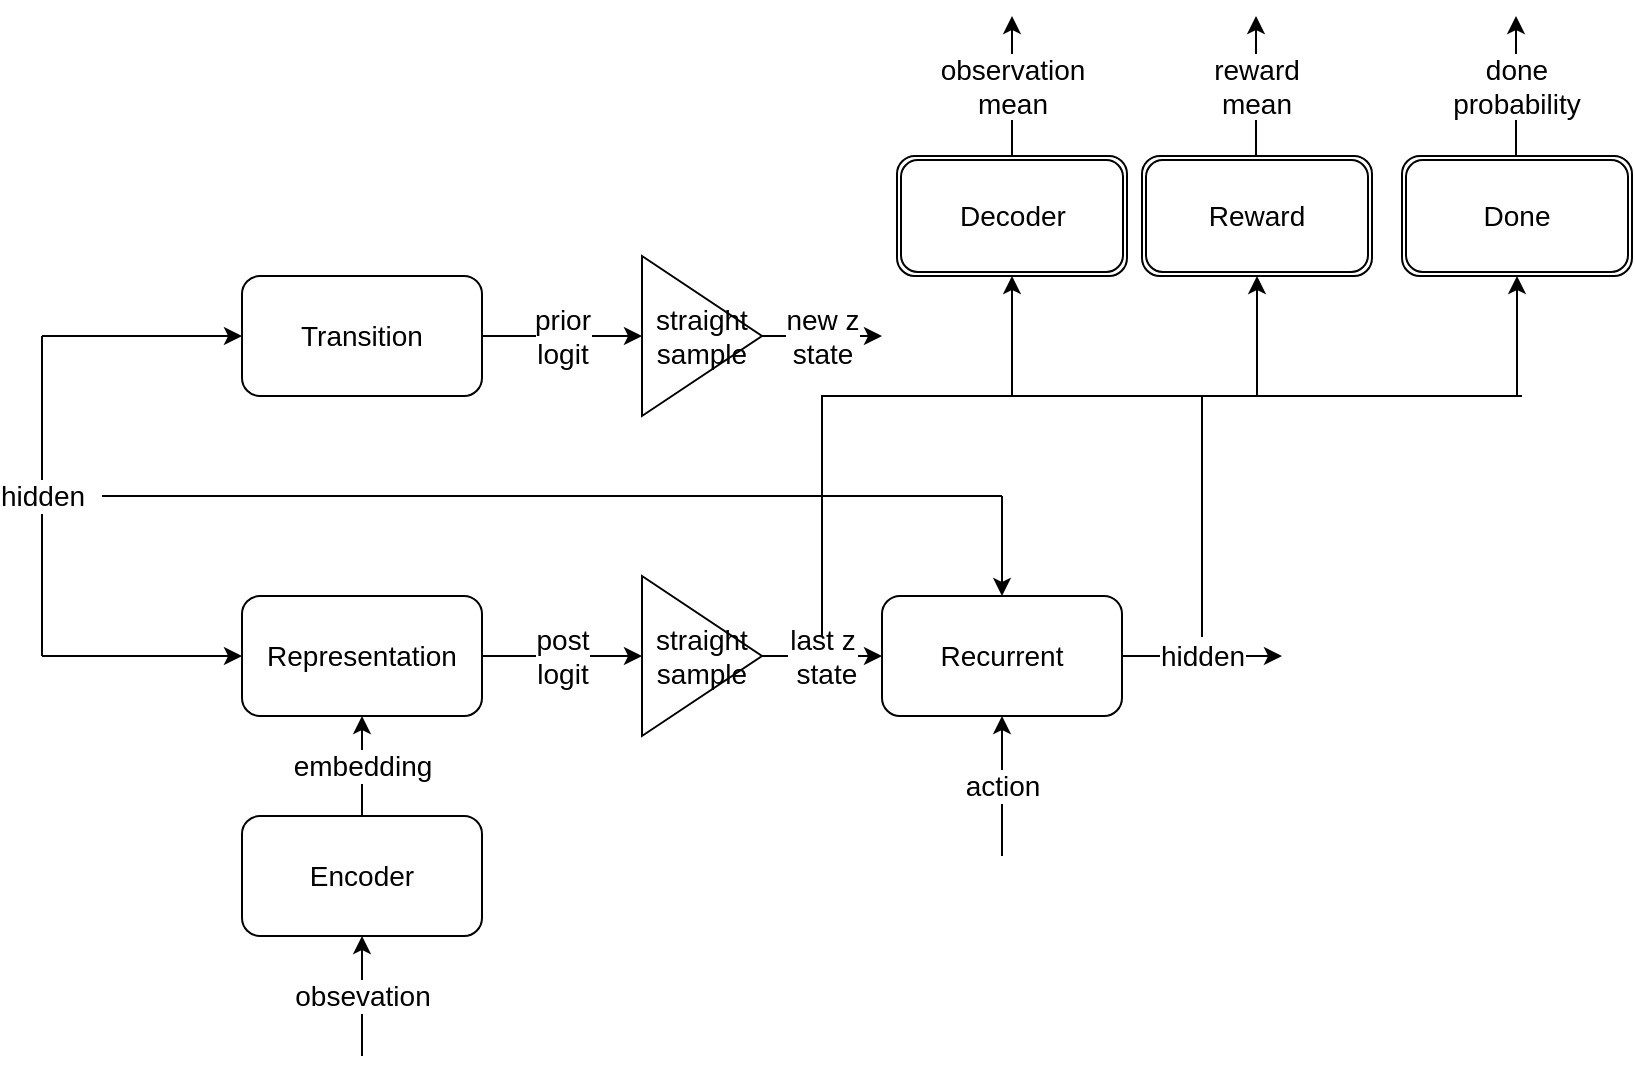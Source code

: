 <mxfile version="21.0.10" type="github">
  <diagram id="C5RBs43oDa-KdzZeNtuy" name="Page-1">
    <mxGraphModel dx="1434" dy="782" grid="1" gridSize="10" guides="1" tooltips="1" connect="1" arrows="1" fold="1" page="1" pageScale="1" pageWidth="827" pageHeight="1169" math="0" shadow="0">
      <root>
        <mxCell id="WIyWlLk6GJQsqaUBKTNV-0" />
        <mxCell id="WIyWlLk6GJQsqaUBKTNV-1" parent="WIyWlLk6GJQsqaUBKTNV-0" />
        <mxCell id="4yhjqTupCbsc9N1JeT04-1" value="&lt;div style=&quot;font-size: 14px;&quot;&gt;Transition&lt;/div&gt;" style="rounded=1;whiteSpace=wrap;html=1;fontSize=14;" vertex="1" parent="WIyWlLk6GJQsqaUBKTNV-1">
          <mxGeometry x="160" y="170" width="120" height="60" as="geometry" />
        </mxCell>
        <mxCell id="4yhjqTupCbsc9N1JeT04-2" value="" style="endArrow=classic;html=1;rounded=0;entryX=0;entryY=0.5;entryDx=0;entryDy=0;fontSize=14;" edge="1" parent="WIyWlLk6GJQsqaUBKTNV-1" target="4yhjqTupCbsc9N1JeT04-1">
          <mxGeometry width="50" height="50" relative="1" as="geometry">
            <mxPoint x="60" y="200" as="sourcePoint" />
            <mxPoint x="440" y="370" as="targetPoint" />
          </mxGeometry>
        </mxCell>
        <mxCell id="4yhjqTupCbsc9N1JeT04-3" value="&lt;div style=&quot;font-size: 14px;&quot;&gt;hidden&lt;/div&gt;" style="endArrow=none;html=1;rounded=0;fontSize=14;" edge="1" parent="WIyWlLk6GJQsqaUBKTNV-1">
          <mxGeometry width="50" height="50" relative="1" as="geometry">
            <mxPoint x="60" y="360" as="sourcePoint" />
            <mxPoint x="60" y="200" as="targetPoint" />
          </mxGeometry>
        </mxCell>
        <mxCell id="4yhjqTupCbsc9N1JeT04-4" value="" style="endArrow=classic;html=1;rounded=0;fontSize=14;" edge="1" parent="WIyWlLk6GJQsqaUBKTNV-1" target="4yhjqTupCbsc9N1JeT04-5">
          <mxGeometry width="50" height="50" relative="1" as="geometry">
            <mxPoint x="60" y="360" as="sourcePoint" />
            <mxPoint x="160" y="360" as="targetPoint" />
          </mxGeometry>
        </mxCell>
        <mxCell id="4yhjqTupCbsc9N1JeT04-5" value="Representation" style="rounded=1;whiteSpace=wrap;html=1;fontSize=14;" vertex="1" parent="WIyWlLk6GJQsqaUBKTNV-1">
          <mxGeometry x="160" y="330" width="120" height="60" as="geometry" />
        </mxCell>
        <mxCell id="4yhjqTupCbsc9N1JeT04-6" value="" style="endArrow=none;html=1;rounded=0;fontSize=14;" edge="1" parent="WIyWlLk6GJQsqaUBKTNV-1">
          <mxGeometry width="50" height="50" relative="1" as="geometry">
            <mxPoint x="90" y="280" as="sourcePoint" />
            <mxPoint x="540" y="280" as="targetPoint" />
          </mxGeometry>
        </mxCell>
        <mxCell id="4yhjqTupCbsc9N1JeT04-7" value="&lt;div style=&quot;font-size: 14px;&quot;&gt;prior&lt;/div&gt;&lt;div style=&quot;font-size: 14px;&quot;&gt;logit&lt;br style=&quot;font-size: 14px;&quot;&gt;&lt;/div&gt;" style="endArrow=classic;html=1;rounded=0;exitX=1;exitY=0.5;exitDx=0;exitDy=0;fontSize=14;" edge="1" parent="WIyWlLk6GJQsqaUBKTNV-1" source="4yhjqTupCbsc9N1JeT04-1">
          <mxGeometry width="50" height="50" relative="1" as="geometry">
            <mxPoint x="390" y="430" as="sourcePoint" />
            <mxPoint x="360" y="200" as="targetPoint" />
          </mxGeometry>
        </mxCell>
        <mxCell id="4yhjqTupCbsc9N1JeT04-9" value="embedding" style="endArrow=classic;html=1;rounded=0;entryX=0.5;entryY=1;entryDx=0;entryDy=0;fontSize=14;" edge="1" parent="WIyWlLk6GJQsqaUBKTNV-1" target="4yhjqTupCbsc9N1JeT04-5">
          <mxGeometry width="50" height="50" relative="1" as="geometry">
            <mxPoint x="220" y="440" as="sourcePoint" />
            <mxPoint x="440" y="380" as="targetPoint" />
          </mxGeometry>
        </mxCell>
        <mxCell id="4yhjqTupCbsc9N1JeT04-10" value="&lt;div style=&quot;font-size: 14px;&quot;&gt;Encoder&lt;/div&gt;" style="rounded=1;whiteSpace=wrap;html=1;fontSize=14;" vertex="1" parent="WIyWlLk6GJQsqaUBKTNV-1">
          <mxGeometry x="160" y="440" width="120" height="60" as="geometry" />
        </mxCell>
        <mxCell id="4yhjqTupCbsc9N1JeT04-11" value="obsevation" style="endArrow=classic;html=1;rounded=0;entryX=0.5;entryY=1;entryDx=0;entryDy=0;fontSize=14;" edge="1" parent="WIyWlLk6GJQsqaUBKTNV-1" target="4yhjqTupCbsc9N1JeT04-10">
          <mxGeometry width="50" height="50" relative="1" as="geometry">
            <mxPoint x="220" y="560" as="sourcePoint" />
            <mxPoint x="440" y="350" as="targetPoint" />
          </mxGeometry>
        </mxCell>
        <mxCell id="4yhjqTupCbsc9N1JeT04-12" value="&lt;div style=&quot;font-size: 14px;&quot;&gt;post &lt;br style=&quot;font-size: 14px;&quot;&gt;&lt;/div&gt;&lt;div style=&quot;font-size: 14px;&quot;&gt;logit&lt;/div&gt;" style="endArrow=classic;html=1;rounded=0;exitX=1;exitY=0.5;exitDx=0;exitDy=0;fontSize=14;" edge="1" parent="WIyWlLk6GJQsqaUBKTNV-1" source="4yhjqTupCbsc9N1JeT04-5">
          <mxGeometry width="50" height="50" relative="1" as="geometry">
            <mxPoint x="390" y="400" as="sourcePoint" />
            <mxPoint x="360" y="360" as="targetPoint" />
          </mxGeometry>
        </mxCell>
        <mxCell id="4yhjqTupCbsc9N1JeT04-13" value="&lt;div style=&quot;font-size: 14px;&quot;&gt;straight&lt;/div&gt;&lt;div style=&quot;font-size: 14px;&quot;&gt;sample&lt;br style=&quot;font-size: 14px;&quot;&gt;&lt;/div&gt;" style="triangle;whiteSpace=wrap;html=1;fontSize=14;" vertex="1" parent="WIyWlLk6GJQsqaUBKTNV-1">
          <mxGeometry x="360" y="320" width="60" height="80" as="geometry" />
        </mxCell>
        <mxCell id="4yhjqTupCbsc9N1JeT04-14" value="&lt;div style=&quot;font-size: 14px;&quot;&gt;last z&lt;/div&gt;&lt;div style=&quot;font-size: 14px;&quot;&gt;&amp;nbsp;state&lt;/div&gt;" style="endArrow=classic;html=1;rounded=0;exitX=1;exitY=0.5;exitDx=0;exitDy=0;fontSize=14;" edge="1" parent="WIyWlLk6GJQsqaUBKTNV-1" source="4yhjqTupCbsc9N1JeT04-13">
          <mxGeometry width="50" height="50" relative="1" as="geometry">
            <mxPoint x="10" y="460" as="sourcePoint" />
            <mxPoint x="480" y="360" as="targetPoint" />
          </mxGeometry>
        </mxCell>
        <mxCell id="4yhjqTupCbsc9N1JeT04-15" value="Recurrent" style="rounded=1;whiteSpace=wrap;html=1;fontSize=14;" vertex="1" parent="WIyWlLk6GJQsqaUBKTNV-1">
          <mxGeometry x="480" y="330" width="120" height="60" as="geometry" />
        </mxCell>
        <mxCell id="4yhjqTupCbsc9N1JeT04-16" value="action" style="endArrow=classic;html=1;rounded=0;entryX=0.5;entryY=1;entryDx=0;entryDy=0;fontSize=14;" edge="1" parent="WIyWlLk6GJQsqaUBKTNV-1" target="4yhjqTupCbsc9N1JeT04-15">
          <mxGeometry width="50" height="50" relative="1" as="geometry">
            <mxPoint x="540" y="460" as="sourcePoint" />
            <mxPoint x="60" y="410" as="targetPoint" />
            <Array as="points">
              <mxPoint x="540" y="430" />
            </Array>
          </mxGeometry>
        </mxCell>
        <mxCell id="4yhjqTupCbsc9N1JeT04-17" value="hidden" style="endArrow=classic;html=1;rounded=0;exitX=1;exitY=0.5;exitDx=0;exitDy=0;fontSize=14;" edge="1" parent="WIyWlLk6GJQsqaUBKTNV-1" source="4yhjqTupCbsc9N1JeT04-15">
          <mxGeometry width="50" height="50" relative="1" as="geometry">
            <mxPoint x="360" y="460" as="sourcePoint" />
            <mxPoint x="680" y="360" as="targetPoint" />
          </mxGeometry>
        </mxCell>
        <mxCell id="4yhjqTupCbsc9N1JeT04-18" value="" style="endArrow=classic;html=1;rounded=0;entryX=0.5;entryY=0;entryDx=0;entryDy=0;fontSize=14;" edge="1" parent="WIyWlLk6GJQsqaUBKTNV-1" target="4yhjqTupCbsc9N1JeT04-15">
          <mxGeometry width="50" height="50" relative="1" as="geometry">
            <mxPoint x="540" y="280" as="sourcePoint" />
            <mxPoint x="410" y="410" as="targetPoint" />
          </mxGeometry>
        </mxCell>
        <mxCell id="4yhjqTupCbsc9N1JeT04-19" value="&lt;div style=&quot;font-size: 14px;&quot;&gt;straight&lt;/div&gt;&lt;div style=&quot;font-size: 14px;&quot;&gt;sample&lt;br style=&quot;font-size: 14px;&quot;&gt;&lt;/div&gt;" style="triangle;whiteSpace=wrap;html=1;fontSize=14;" vertex="1" parent="WIyWlLk6GJQsqaUBKTNV-1">
          <mxGeometry x="360" y="160" width="60" height="80" as="geometry" />
        </mxCell>
        <mxCell id="4yhjqTupCbsc9N1JeT04-21" value="&lt;div style=&quot;font-size: 14px;&quot;&gt;new z&lt;/div&gt;&lt;div style=&quot;font-size: 14px;&quot;&gt;state&lt;br style=&quot;font-size: 14px;&quot;&gt;&lt;/div&gt;" style="endArrow=classic;html=1;rounded=0;exitX=1;exitY=0.5;exitDx=0;exitDy=0;fontSize=14;" edge="1" parent="WIyWlLk6GJQsqaUBKTNV-1" source="4yhjqTupCbsc9N1JeT04-19">
          <mxGeometry width="50" height="50" relative="1" as="geometry">
            <mxPoint x="360" y="460" as="sourcePoint" />
            <mxPoint x="480" y="200" as="targetPoint" />
          </mxGeometry>
        </mxCell>
        <mxCell id="4yhjqTupCbsc9N1JeT04-22" value="" style="shape=partialRectangle;whiteSpace=wrap;html=1;bottom=1;right=1;left=1;top=0;fillColor=none;routingCenterX=-0.5;direction=west;" vertex="1" parent="WIyWlLk6GJQsqaUBKTNV-1">
          <mxGeometry x="450" y="230" width="190" height="120" as="geometry" />
        </mxCell>
        <mxCell id="4yhjqTupCbsc9N1JeT04-23" value="" style="endArrow=classic;html=1;rounded=0;exitX=0.5;exitY=1;exitDx=0;exitDy=0;fontSize=14;" edge="1" parent="WIyWlLk6GJQsqaUBKTNV-1" source="4yhjqTupCbsc9N1JeT04-22" target="4yhjqTupCbsc9N1JeT04-24">
          <mxGeometry width="50" height="50" relative="1" as="geometry">
            <mxPoint x="410" y="460" as="sourcePoint" />
            <mxPoint x="545" y="160" as="targetPoint" />
          </mxGeometry>
        </mxCell>
        <mxCell id="4yhjqTupCbsc9N1JeT04-24" value="Decoder" style="shape=ext;double=1;rounded=1;whiteSpace=wrap;html=1;fontSize=14;" vertex="1" parent="WIyWlLk6GJQsqaUBKTNV-1">
          <mxGeometry x="487.5" y="110" width="115" height="60" as="geometry" />
        </mxCell>
        <mxCell id="4yhjqTupCbsc9N1JeT04-25" value="" style="endArrow=classic;html=1;rounded=0;exitX=0.5;exitY=1;exitDx=0;exitDy=0;fontSize=14;" edge="1" parent="WIyWlLk6GJQsqaUBKTNV-1" target="4yhjqTupCbsc9N1JeT04-26">
          <mxGeometry width="50" height="50" relative="1" as="geometry">
            <mxPoint x="667.5" y="230" as="sourcePoint" />
            <mxPoint x="667.5" y="160" as="targetPoint" />
          </mxGeometry>
        </mxCell>
        <mxCell id="4yhjqTupCbsc9N1JeT04-26" value="Reward" style="shape=ext;double=1;rounded=1;whiteSpace=wrap;html=1;fontSize=14;" vertex="1" parent="WIyWlLk6GJQsqaUBKTNV-1">
          <mxGeometry x="610" y="110" width="115" height="60" as="geometry" />
        </mxCell>
        <mxCell id="4yhjqTupCbsc9N1JeT04-27" value="" style="endArrow=classic;html=1;rounded=0;exitX=0.5;exitY=1;exitDx=0;exitDy=0;fontSize=14;" edge="1" parent="WIyWlLk6GJQsqaUBKTNV-1" target="4yhjqTupCbsc9N1JeT04-28">
          <mxGeometry width="50" height="50" relative="1" as="geometry">
            <mxPoint x="797.5" y="230" as="sourcePoint" />
            <mxPoint x="797.5" y="160" as="targetPoint" />
          </mxGeometry>
        </mxCell>
        <mxCell id="4yhjqTupCbsc9N1JeT04-28" value="Done" style="shape=ext;double=1;rounded=1;whiteSpace=wrap;html=1;fontSize=14;" vertex="1" parent="WIyWlLk6GJQsqaUBKTNV-1">
          <mxGeometry x="740" y="110" width="115" height="60" as="geometry" />
        </mxCell>
        <mxCell id="4yhjqTupCbsc9N1JeT04-30" value="" style="endArrow=none;html=1;rounded=0;exitX=0;exitY=1;exitDx=0;exitDy=0;fontSize=14;" edge="1" parent="WIyWlLk6GJQsqaUBKTNV-1" source="4yhjqTupCbsc9N1JeT04-22">
          <mxGeometry width="50" height="50" relative="1" as="geometry">
            <mxPoint x="360" y="460" as="sourcePoint" />
            <mxPoint x="800" y="230" as="targetPoint" />
          </mxGeometry>
        </mxCell>
        <mxCell id="4yhjqTupCbsc9N1JeT04-31" value="&lt;div style=&quot;font-size: 14px;&quot;&gt;observation&lt;/div&gt;&lt;div style=&quot;font-size: 14px;&quot;&gt;mean&lt;br style=&quot;font-size: 14px;&quot;&gt;&lt;/div&gt;" style="endArrow=classic;html=1;rounded=0;exitX=0.5;exitY=0;exitDx=0;exitDy=0;fontSize=14;" edge="1" parent="WIyWlLk6GJQsqaUBKTNV-1" source="4yhjqTupCbsc9N1JeT04-24">
          <mxGeometry width="50" height="50" relative="1" as="geometry">
            <mxPoint x="360" y="460" as="sourcePoint" />
            <mxPoint x="545" y="40" as="targetPoint" />
          </mxGeometry>
        </mxCell>
        <mxCell id="4yhjqTupCbsc9N1JeT04-32" value="&lt;div style=&quot;font-size: 14px;&quot;&gt;reward&lt;/div&gt;&lt;div style=&quot;font-size: 14px;&quot;&gt;mean&lt;br style=&quot;font-size: 14px;&quot;&gt;&lt;/div&gt;" style="endArrow=classic;html=1;rounded=0;exitX=0.5;exitY=0;exitDx=0;exitDy=0;fontSize=14;" edge="1" parent="WIyWlLk6GJQsqaUBKTNV-1">
          <mxGeometry width="50" height="50" relative="1" as="geometry">
            <mxPoint x="667" y="110" as="sourcePoint" />
            <mxPoint x="667" y="40" as="targetPoint" />
          </mxGeometry>
        </mxCell>
        <mxCell id="4yhjqTupCbsc9N1JeT04-34" value="&lt;div style=&quot;font-size: 14px;&quot;&gt;done&lt;/div&gt;&lt;div style=&quot;font-size: 14px;&quot;&gt;probability&lt;br style=&quot;font-size: 14px;&quot;&gt;&lt;/div&gt;" style="endArrow=classic;html=1;rounded=0;exitX=0.5;exitY=0;exitDx=0;exitDy=0;fontSize=14;" edge="1" parent="WIyWlLk6GJQsqaUBKTNV-1">
          <mxGeometry width="50" height="50" relative="1" as="geometry">
            <mxPoint x="797" y="110" as="sourcePoint" />
            <mxPoint x="797" y="40" as="targetPoint" />
          </mxGeometry>
        </mxCell>
      </root>
    </mxGraphModel>
  </diagram>
</mxfile>
